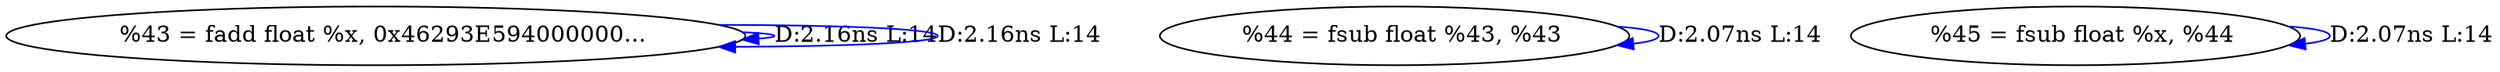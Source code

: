 digraph {
Node0x2542dd0[label="  %43 = fadd float %x, 0x46293E594000000..."];
Node0x2542dd0 -> Node0x2542dd0[label="D:2.16ns L:14",color=blue];
Node0x2542dd0 -> Node0x2542dd0[label="D:2.16ns L:14",color=blue];
Node0x2544880[label="  %44 = fsub float %43, %43"];
Node0x2544880 -> Node0x2544880[label="D:2.07ns L:14",color=blue];
Node0x2544960[label="  %45 = fsub float %x, %44"];
Node0x2544960 -> Node0x2544960[label="D:2.07ns L:14",color=blue];
}
